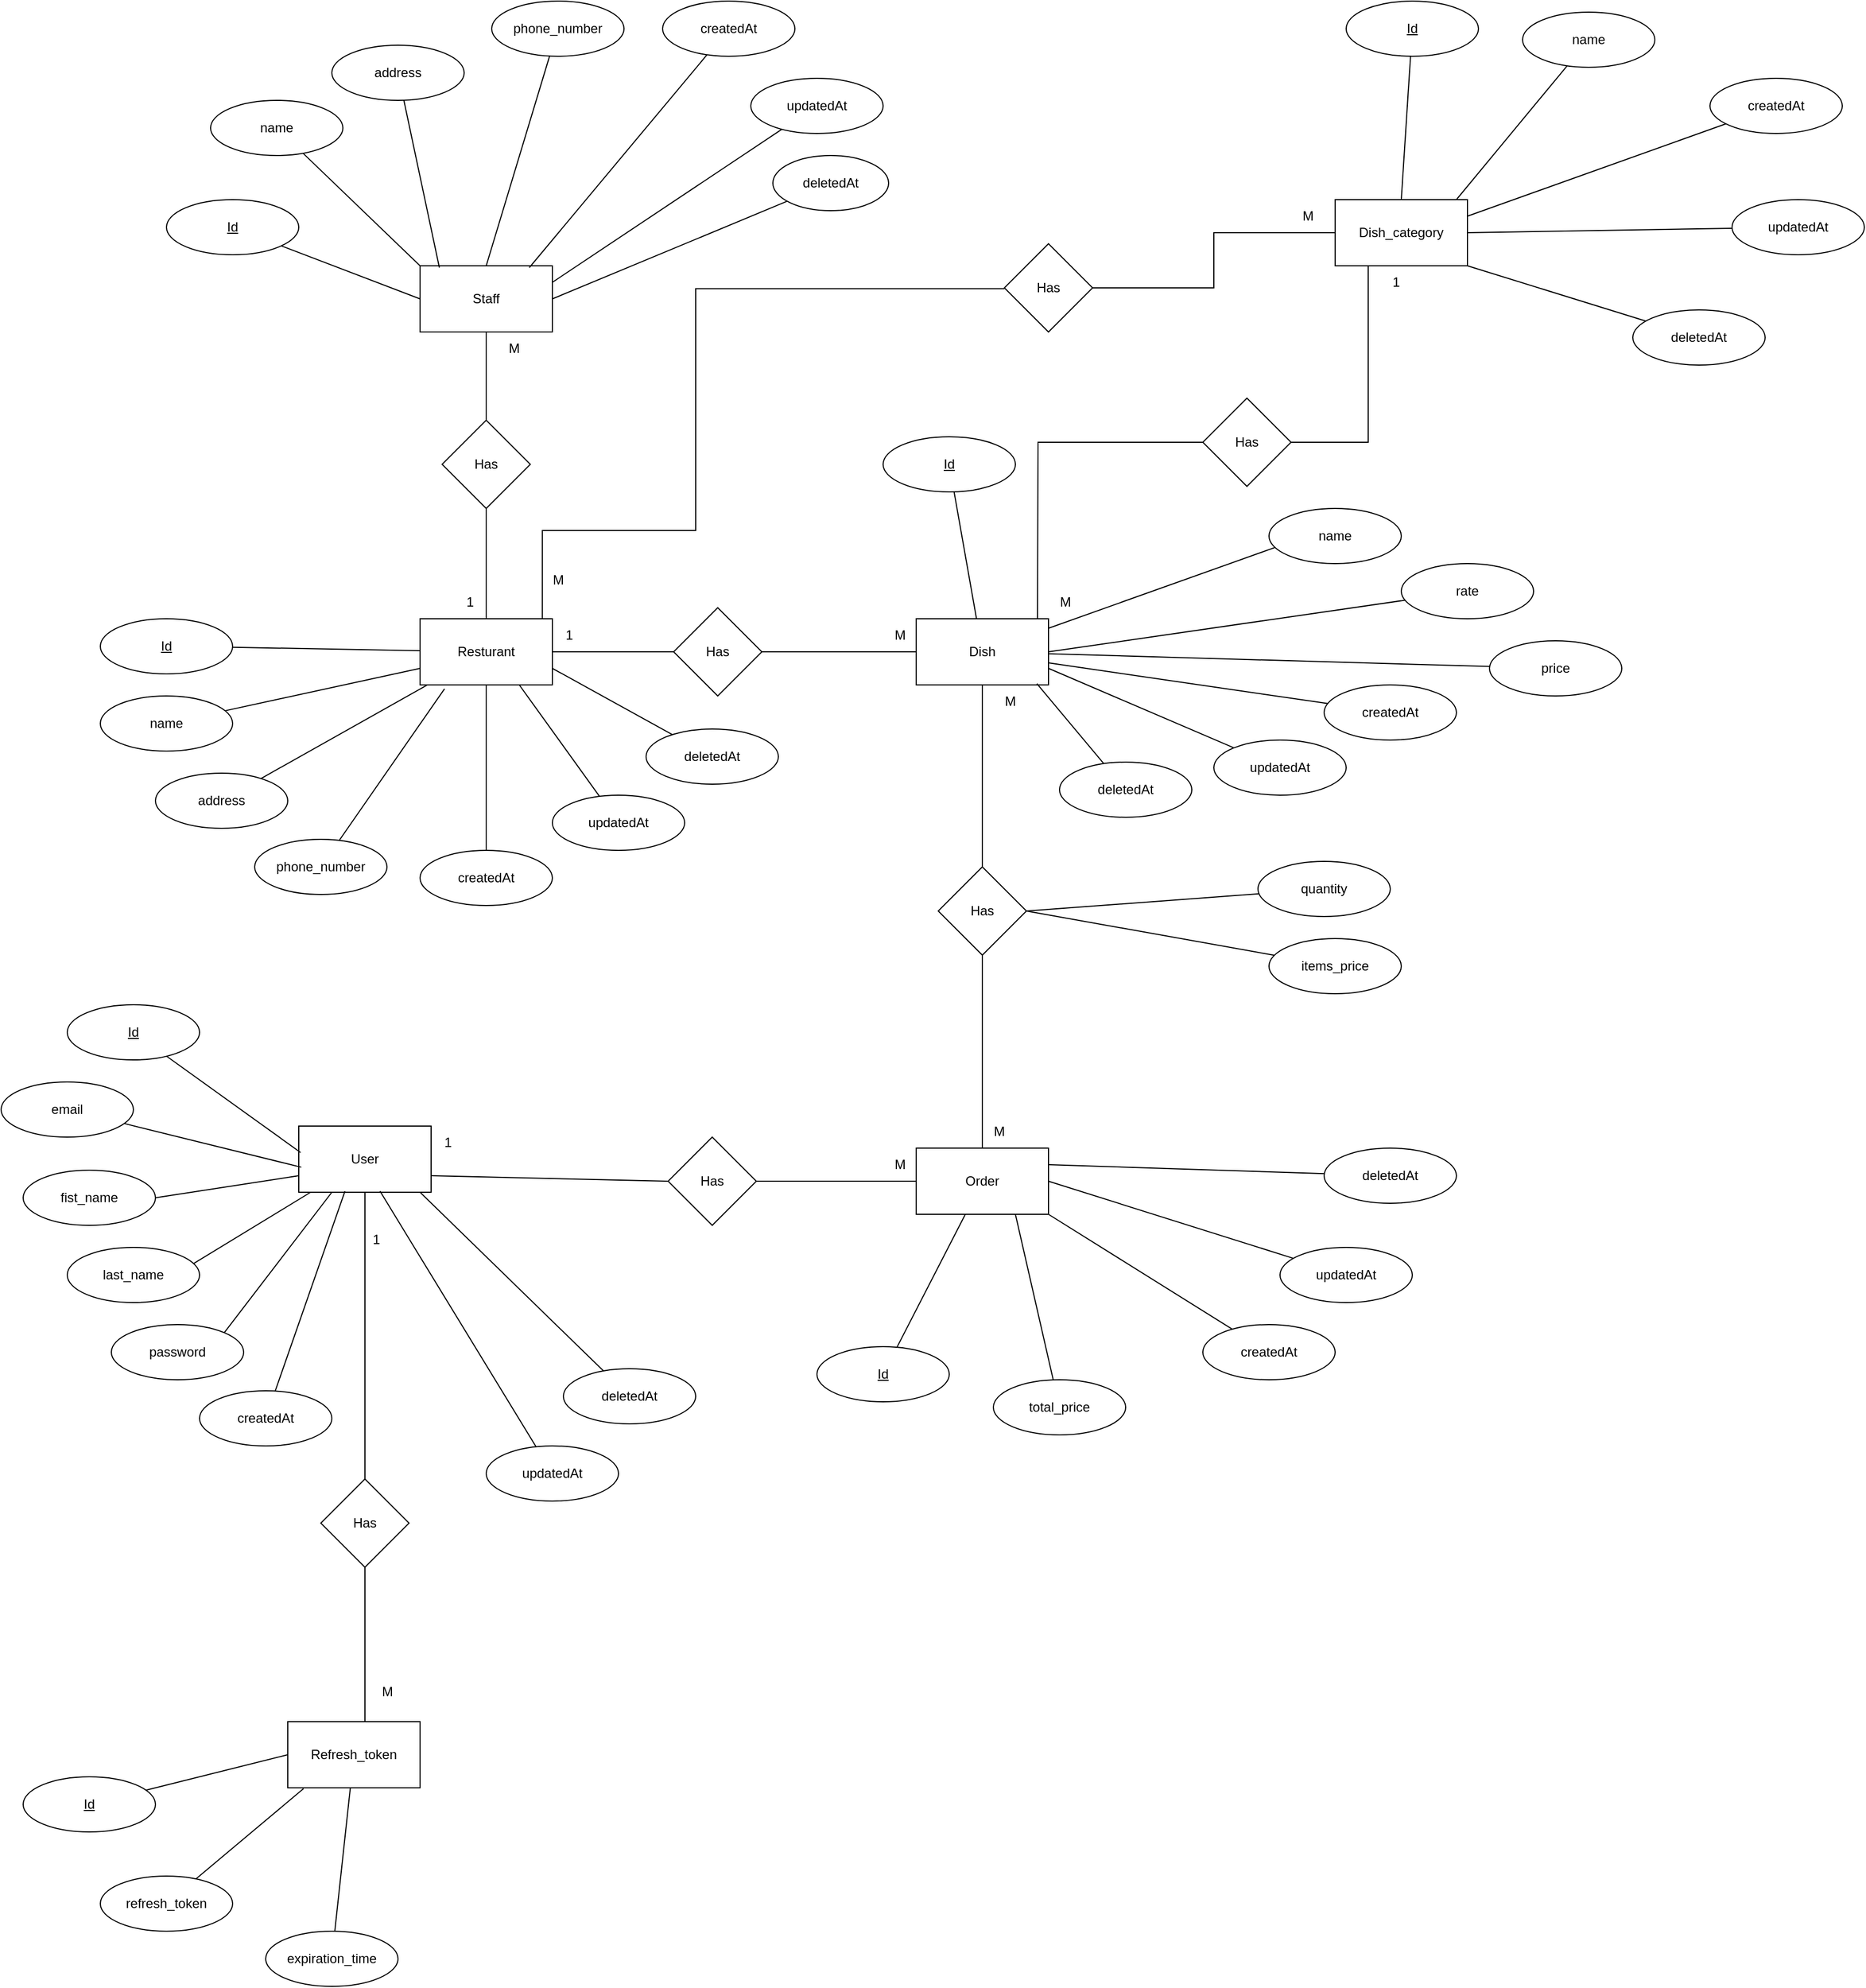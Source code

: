 <mxfile version="21.6.8" type="device">
  <diagram name="Page-1" id="Ez8tw3xn4K3hDOWGEaLP">
    <mxGraphModel dx="2119" dy="1952" grid="1" gridSize="10" guides="1" tooltips="1" connect="1" arrows="1" fold="1" page="1" pageScale="1" pageWidth="850" pageHeight="1100" math="0" shadow="0">
      <root>
        <mxCell id="0" />
        <mxCell id="1" parent="0" />
        <mxCell id="Iy1zn6QLPP3a1kZJsnSa-1" value="User" style="rounded=0;whiteSpace=wrap;html=1;" parent="1" vertex="1">
          <mxGeometry x="90" y="670" width="120" height="60" as="geometry" />
        </mxCell>
        <mxCell id="RkIBm2eehtI_gE-gvqEq-1" value="Resturant" style="rounded=0;whiteSpace=wrap;html=1;" parent="1" vertex="1">
          <mxGeometry x="200" y="210" width="120" height="60" as="geometry" />
        </mxCell>
        <mxCell id="lx_x5NE-ki8BI1AyEDL2-90" style="rounded=0;orthogonalLoop=1;jettySize=auto;html=1;entryX=0.056;entryY=0.699;entryDx=0;entryDy=0;entryPerimeter=0;endArrow=none;endFill=0;" parent="1" source="lx_x5NE-ki8BI1AyEDL2-1" target="lx_x5NE-ki8BI1AyEDL2-88" edge="1">
          <mxGeometry relative="1" as="geometry" />
        </mxCell>
        <mxCell id="lx_x5NE-ki8BI1AyEDL2-1" value="Dish" style="whiteSpace=wrap;html=1;" parent="1" vertex="1">
          <mxGeometry x="650" y="210" width="120" height="60" as="geometry" />
        </mxCell>
        <mxCell id="lx_x5NE-ki8BI1AyEDL2-3" style="edgeStyle=orthogonalEdgeStyle;rounded=0;orthogonalLoop=1;jettySize=auto;html=1;entryX=0;entryY=0.5;entryDx=0;entryDy=0;endArrow=none;endFill=0;" parent="1" source="lx_x5NE-ki8BI1AyEDL2-2" target="lx_x5NE-ki8BI1AyEDL2-1" edge="1">
          <mxGeometry relative="1" as="geometry" />
        </mxCell>
        <mxCell id="lx_x5NE-ki8BI1AyEDL2-4" style="edgeStyle=orthogonalEdgeStyle;rounded=0;orthogonalLoop=1;jettySize=auto;html=1;endArrow=none;endFill=0;" parent="1" source="lx_x5NE-ki8BI1AyEDL2-2" target="RkIBm2eehtI_gE-gvqEq-1" edge="1">
          <mxGeometry relative="1" as="geometry" />
        </mxCell>
        <mxCell id="lx_x5NE-ki8BI1AyEDL2-2" value="Has" style="rhombus;whiteSpace=wrap;html=1;" parent="1" vertex="1">
          <mxGeometry x="430" y="200" width="80" height="80" as="geometry" />
        </mxCell>
        <mxCell id="lx_x5NE-ki8BI1AyEDL2-5" value="1" style="text;html=1;align=center;verticalAlign=middle;resizable=0;points=[];autosize=1;strokeColor=none;fillColor=none;" parent="1" vertex="1">
          <mxGeometry x="320" y="210" width="30" height="30" as="geometry" />
        </mxCell>
        <mxCell id="lx_x5NE-ki8BI1AyEDL2-8" value="M" style="text;html=1;align=center;verticalAlign=middle;resizable=0;points=[];autosize=1;strokeColor=none;fillColor=none;" parent="1" vertex="1">
          <mxGeometry x="620" y="210" width="30" height="30" as="geometry" />
        </mxCell>
        <mxCell id="lx_x5NE-ki8BI1AyEDL2-9" value="Order" style="whiteSpace=wrap;html=1;" parent="1" vertex="1">
          <mxGeometry x="650" y="690" width="120" height="60" as="geometry" />
        </mxCell>
        <mxCell id="lx_x5NE-ki8BI1AyEDL2-11" style="edgeStyle=orthogonalEdgeStyle;rounded=0;orthogonalLoop=1;jettySize=auto;html=1;endArrow=none;endFill=0;" parent="1" source="lx_x5NE-ki8BI1AyEDL2-10" target="lx_x5NE-ki8BI1AyEDL2-9" edge="1">
          <mxGeometry relative="1" as="geometry" />
        </mxCell>
        <mxCell id="lx_x5NE-ki8BI1AyEDL2-12" style="edgeStyle=orthogonalEdgeStyle;rounded=0;orthogonalLoop=1;jettySize=auto;html=1;entryX=0.5;entryY=1;entryDx=0;entryDy=0;endArrow=none;endFill=0;" parent="1" source="lx_x5NE-ki8BI1AyEDL2-10" target="lx_x5NE-ki8BI1AyEDL2-1" edge="1">
          <mxGeometry relative="1" as="geometry" />
        </mxCell>
        <mxCell id="lx_x5NE-ki8BI1AyEDL2-10" value="Has" style="rhombus;whiteSpace=wrap;html=1;" parent="1" vertex="1">
          <mxGeometry x="670" y="435" width="80" height="80" as="geometry" />
        </mxCell>
        <mxCell id="lx_x5NE-ki8BI1AyEDL2-13" value="M" style="text;html=1;align=center;verticalAlign=middle;resizable=0;points=[];autosize=1;strokeColor=none;fillColor=none;" parent="1" vertex="1">
          <mxGeometry x="710" y="660" width="30" height="30" as="geometry" />
        </mxCell>
        <mxCell id="lx_x5NE-ki8BI1AyEDL2-14" value="M" style="text;html=1;align=center;verticalAlign=middle;resizable=0;points=[];autosize=1;strokeColor=none;fillColor=none;" parent="1" vertex="1">
          <mxGeometry x="720" y="270" width="30" height="30" as="geometry" />
        </mxCell>
        <mxCell id="lx_x5NE-ki8BI1AyEDL2-16" style="edgeStyle=orthogonalEdgeStyle;rounded=0;orthogonalLoop=1;jettySize=auto;html=1;endArrow=none;endFill=0;" parent="1" source="lx_x5NE-ki8BI1AyEDL2-15" target="lx_x5NE-ki8BI1AyEDL2-9" edge="1">
          <mxGeometry relative="1" as="geometry" />
        </mxCell>
        <mxCell id="lx_x5NE-ki8BI1AyEDL2-17" style="rounded=0;orthogonalLoop=1;jettySize=auto;html=1;endArrow=none;endFill=0;exitX=0;exitY=0.5;exitDx=0;exitDy=0;entryX=1;entryY=0.75;entryDx=0;entryDy=0;" parent="1" source="lx_x5NE-ki8BI1AyEDL2-15" target="Iy1zn6QLPP3a1kZJsnSa-1" edge="1">
          <mxGeometry relative="1" as="geometry">
            <mxPoint x="365" y="700" as="sourcePoint" />
          </mxGeometry>
        </mxCell>
        <mxCell id="lx_x5NE-ki8BI1AyEDL2-15" value="Has" style="rhombus;whiteSpace=wrap;html=1;" parent="1" vertex="1">
          <mxGeometry x="425" y="680" width="80" height="80" as="geometry" />
        </mxCell>
        <mxCell id="lx_x5NE-ki8BI1AyEDL2-18" value="M" style="text;html=1;align=center;verticalAlign=middle;resizable=0;points=[];autosize=1;strokeColor=none;fillColor=none;" parent="1" vertex="1">
          <mxGeometry x="620" y="690" width="30" height="30" as="geometry" />
        </mxCell>
        <mxCell id="lx_x5NE-ki8BI1AyEDL2-19" value="1" style="text;html=1;align=center;verticalAlign=middle;resizable=0;points=[];autosize=1;strokeColor=none;fillColor=none;" parent="1" vertex="1">
          <mxGeometry x="210" y="670" width="30" height="30" as="geometry" />
        </mxCell>
        <mxCell id="lx_x5NE-ki8BI1AyEDL2-20" value="Staff" style="whiteSpace=wrap;html=1;" parent="1" vertex="1">
          <mxGeometry x="200" y="-110" width="120" height="60" as="geometry" />
        </mxCell>
        <mxCell id="lx_x5NE-ki8BI1AyEDL2-22" style="edgeStyle=orthogonalEdgeStyle;rounded=0;orthogonalLoop=1;jettySize=auto;html=1;entryX=0.5;entryY=0;entryDx=0;entryDy=0;endArrow=none;endFill=0;" parent="1" source="lx_x5NE-ki8BI1AyEDL2-21" target="RkIBm2eehtI_gE-gvqEq-1" edge="1">
          <mxGeometry relative="1" as="geometry" />
        </mxCell>
        <mxCell id="lx_x5NE-ki8BI1AyEDL2-23" style="edgeStyle=orthogonalEdgeStyle;rounded=0;orthogonalLoop=1;jettySize=auto;html=1;endArrow=none;endFill=0;" parent="1" source="lx_x5NE-ki8BI1AyEDL2-21" target="lx_x5NE-ki8BI1AyEDL2-20" edge="1">
          <mxGeometry relative="1" as="geometry" />
        </mxCell>
        <mxCell id="lx_x5NE-ki8BI1AyEDL2-21" value="Has" style="rhombus;whiteSpace=wrap;html=1;" parent="1" vertex="1">
          <mxGeometry x="220" y="30" width="80" height="80" as="geometry" />
        </mxCell>
        <mxCell id="lx_x5NE-ki8BI1AyEDL2-29" style="rounded=0;orthogonalLoop=1;jettySize=auto;html=1;entryX=0.014;entryY=0.4;entryDx=0;entryDy=0;entryPerimeter=0;endArrow=none;endFill=0;" parent="1" source="lx_x5NE-ki8BI1AyEDL2-24" target="Iy1zn6QLPP3a1kZJsnSa-1" edge="1">
          <mxGeometry relative="1" as="geometry" />
        </mxCell>
        <mxCell id="lx_x5NE-ki8BI1AyEDL2-24" value="&lt;u&gt;Id&lt;/u&gt;" style="ellipse;whiteSpace=wrap;html=1;" parent="1" vertex="1">
          <mxGeometry x="-120" y="560" width="120" height="50" as="geometry" />
        </mxCell>
        <mxCell id="lx_x5NE-ki8BI1AyEDL2-31" style="rounded=0;orthogonalLoop=1;jettySize=auto;html=1;endArrow=none;endFill=0;" parent="1" source="lx_x5NE-ki8BI1AyEDL2-25" target="RkIBm2eehtI_gE-gvqEq-1" edge="1">
          <mxGeometry relative="1" as="geometry" />
        </mxCell>
        <mxCell id="lx_x5NE-ki8BI1AyEDL2-25" value="&lt;u&gt;Id&lt;/u&gt;" style="ellipse;whiteSpace=wrap;html=1;" parent="1" vertex="1">
          <mxGeometry x="-90" y="210" width="120" height="50" as="geometry" />
        </mxCell>
        <mxCell id="lx_x5NE-ki8BI1AyEDL2-30" style="rounded=0;orthogonalLoop=1;jettySize=auto;html=1;endArrow=none;endFill=0;" parent="1" source="lx_x5NE-ki8BI1AyEDL2-26" target="lx_x5NE-ki8BI1AyEDL2-9" edge="1">
          <mxGeometry relative="1" as="geometry" />
        </mxCell>
        <mxCell id="lx_x5NE-ki8BI1AyEDL2-26" value="&lt;u&gt;Id&lt;/u&gt;" style="ellipse;whiteSpace=wrap;html=1;" parent="1" vertex="1">
          <mxGeometry x="560" y="870" width="120" height="50" as="geometry" />
        </mxCell>
        <mxCell id="lx_x5NE-ki8BI1AyEDL2-32" style="rounded=0;orthogonalLoop=1;jettySize=auto;html=1;endArrow=none;endFill=0;" parent="1" source="lx_x5NE-ki8BI1AyEDL2-27" target="lx_x5NE-ki8BI1AyEDL2-1" edge="1">
          <mxGeometry relative="1" as="geometry" />
        </mxCell>
        <mxCell id="lx_x5NE-ki8BI1AyEDL2-27" value="&lt;u&gt;Id&lt;/u&gt;" style="ellipse;whiteSpace=wrap;html=1;" parent="1" vertex="1">
          <mxGeometry x="620" y="45" width="120" height="50" as="geometry" />
        </mxCell>
        <mxCell id="lx_x5NE-ki8BI1AyEDL2-33" style="rounded=0;orthogonalLoop=1;jettySize=auto;html=1;entryX=0;entryY=0.5;entryDx=0;entryDy=0;endArrow=none;endFill=0;" parent="1" source="lx_x5NE-ki8BI1AyEDL2-28" target="lx_x5NE-ki8BI1AyEDL2-20" edge="1">
          <mxGeometry relative="1" as="geometry" />
        </mxCell>
        <mxCell id="lx_x5NE-ki8BI1AyEDL2-28" value="&lt;u&gt;Id&lt;/u&gt;" style="ellipse;whiteSpace=wrap;html=1;" parent="1" vertex="1">
          <mxGeometry x="-30" y="-170" width="120" height="50" as="geometry" />
        </mxCell>
        <mxCell id="lx_x5NE-ki8BI1AyEDL2-35" value="fist_name" style="ellipse;whiteSpace=wrap;html=1;" parent="1" vertex="1">
          <mxGeometry x="-160" y="710" width="120" height="50" as="geometry" />
        </mxCell>
        <mxCell id="lx_x5NE-ki8BI1AyEDL2-36" value="last_name" style="ellipse;whiteSpace=wrap;html=1;" parent="1" vertex="1">
          <mxGeometry x="-120" y="780" width="120" height="50" as="geometry" />
        </mxCell>
        <mxCell id="lx_x5NE-ki8BI1AyEDL2-55" style="rounded=0;orthogonalLoop=1;jettySize=auto;html=1;entryX=0.019;entryY=0.622;entryDx=0;entryDy=0;entryPerimeter=0;endArrow=none;endFill=0;" parent="1" source="lx_x5NE-ki8BI1AyEDL2-38" target="Iy1zn6QLPP3a1kZJsnSa-1" edge="1">
          <mxGeometry relative="1" as="geometry" />
        </mxCell>
        <mxCell id="lx_x5NE-ki8BI1AyEDL2-38" value="email" style="ellipse;whiteSpace=wrap;html=1;" parent="1" vertex="1">
          <mxGeometry x="-180" y="630" width="120" height="50" as="geometry" />
        </mxCell>
        <mxCell id="lx_x5NE-ki8BI1AyEDL2-39" value="password" style="ellipse;whiteSpace=wrap;html=1;" parent="1" vertex="1">
          <mxGeometry x="-80" y="850" width="120" height="50" as="geometry" />
        </mxCell>
        <mxCell id="lx_x5NE-ki8BI1AyEDL2-59" style="rounded=0;orthogonalLoop=1;jettySize=auto;html=1;entryX=0.349;entryY=0.984;entryDx=0;entryDy=0;entryPerimeter=0;endArrow=none;endFill=0;" parent="1" source="lx_x5NE-ki8BI1AyEDL2-40" target="Iy1zn6QLPP3a1kZJsnSa-1" edge="1">
          <mxGeometry relative="1" as="geometry" />
        </mxCell>
        <mxCell id="lx_x5NE-ki8BI1AyEDL2-40" value="createdAt" style="ellipse;whiteSpace=wrap;html=1;" parent="1" vertex="1">
          <mxGeometry y="910" width="120" height="50" as="geometry" />
        </mxCell>
        <mxCell id="lx_x5NE-ki8BI1AyEDL2-60" style="rounded=0;orthogonalLoop=1;jettySize=auto;html=1;entryX=0.614;entryY=0.984;entryDx=0;entryDy=0;entryPerimeter=0;endArrow=none;endFill=0;" parent="1" source="lx_x5NE-ki8BI1AyEDL2-41" target="Iy1zn6QLPP3a1kZJsnSa-1" edge="1">
          <mxGeometry relative="1" as="geometry" />
        </mxCell>
        <mxCell id="lx_x5NE-ki8BI1AyEDL2-41" value="updatedAt" style="ellipse;whiteSpace=wrap;html=1;" parent="1" vertex="1">
          <mxGeometry x="260" y="960" width="120" height="50" as="geometry" />
        </mxCell>
        <mxCell id="lx_x5NE-ki8BI1AyEDL2-61" style="rounded=0;orthogonalLoop=1;jettySize=auto;html=1;entryX=0.92;entryY=1.007;entryDx=0;entryDy=0;entryPerimeter=0;endArrow=none;endFill=0;" parent="1" source="lx_x5NE-ki8BI1AyEDL2-42" target="Iy1zn6QLPP3a1kZJsnSa-1" edge="1">
          <mxGeometry relative="1" as="geometry" />
        </mxCell>
        <mxCell id="lx_x5NE-ki8BI1AyEDL2-42" value="deletedAt" style="ellipse;whiteSpace=wrap;html=1;" parent="1" vertex="1">
          <mxGeometry x="330" y="890" width="120" height="50" as="geometry" />
        </mxCell>
        <mxCell id="lx_x5NE-ki8BI1AyEDL2-102" style="rounded=0;orthogonalLoop=1;jettySize=auto;html=1;entryX=1;entryY=1;entryDx=0;entryDy=0;endArrow=none;endFill=0;" parent="1" source="lx_x5NE-ki8BI1AyEDL2-43" target="lx_x5NE-ki8BI1AyEDL2-9" edge="1">
          <mxGeometry relative="1" as="geometry" />
        </mxCell>
        <mxCell id="lx_x5NE-ki8BI1AyEDL2-43" value="createdAt" style="ellipse;whiteSpace=wrap;html=1;" parent="1" vertex="1">
          <mxGeometry x="910" y="850" width="120" height="50" as="geometry" />
        </mxCell>
        <mxCell id="lx_x5NE-ki8BI1AyEDL2-103" style="rounded=0;orthogonalLoop=1;jettySize=auto;html=1;entryX=1;entryY=0.5;entryDx=0;entryDy=0;endArrow=none;endFill=0;" parent="1" source="lx_x5NE-ki8BI1AyEDL2-44" target="lx_x5NE-ki8BI1AyEDL2-9" edge="1">
          <mxGeometry relative="1" as="geometry" />
        </mxCell>
        <mxCell id="lx_x5NE-ki8BI1AyEDL2-44" value="updatedAt" style="ellipse;whiteSpace=wrap;html=1;" parent="1" vertex="1">
          <mxGeometry x="980" y="780" width="120" height="50" as="geometry" />
        </mxCell>
        <mxCell id="lx_x5NE-ki8BI1AyEDL2-104" style="rounded=0;orthogonalLoop=1;jettySize=auto;html=1;entryX=1;entryY=0.25;entryDx=0;entryDy=0;endArrow=none;endFill=0;" parent="1" source="lx_x5NE-ki8BI1AyEDL2-45" target="lx_x5NE-ki8BI1AyEDL2-9" edge="1">
          <mxGeometry relative="1" as="geometry" />
        </mxCell>
        <mxCell id="lx_x5NE-ki8BI1AyEDL2-45" value="deletedAt" style="ellipse;whiteSpace=wrap;html=1;" parent="1" vertex="1">
          <mxGeometry x="1020" y="690" width="120" height="50" as="geometry" />
        </mxCell>
        <mxCell id="lx_x5NE-ki8BI1AyEDL2-92" style="rounded=0;orthogonalLoop=1;jettySize=auto;html=1;endArrow=none;endFill=0;entryX=1;entryY=0.667;entryDx=0;entryDy=0;entryPerimeter=0;" parent="1" source="lx_x5NE-ki8BI1AyEDL2-46" target="lx_x5NE-ki8BI1AyEDL2-1" edge="1">
          <mxGeometry relative="1" as="geometry" />
        </mxCell>
        <mxCell id="lx_x5NE-ki8BI1AyEDL2-46" value="createdAt" style="ellipse;whiteSpace=wrap;html=1;" parent="1" vertex="1">
          <mxGeometry x="1020" y="270" width="120" height="50" as="geometry" />
        </mxCell>
        <mxCell id="lx_x5NE-ki8BI1AyEDL2-93" style="rounded=0;orthogonalLoop=1;jettySize=auto;html=1;entryX=1;entryY=0.75;entryDx=0;entryDy=0;endArrow=none;endFill=0;" parent="1" source="lx_x5NE-ki8BI1AyEDL2-47" target="lx_x5NE-ki8BI1AyEDL2-1" edge="1">
          <mxGeometry relative="1" as="geometry" />
        </mxCell>
        <mxCell id="lx_x5NE-ki8BI1AyEDL2-47" value="updatedAt" style="ellipse;whiteSpace=wrap;html=1;" parent="1" vertex="1">
          <mxGeometry x="920" y="320" width="120" height="50" as="geometry" />
        </mxCell>
        <mxCell id="lx_x5NE-ki8BI1AyEDL2-94" style="rounded=0;orthogonalLoop=1;jettySize=auto;html=1;entryX=0.912;entryY=0.981;entryDx=0;entryDy=0;entryPerimeter=0;endArrow=none;endFill=0;" parent="1" source="lx_x5NE-ki8BI1AyEDL2-48" target="lx_x5NE-ki8BI1AyEDL2-1" edge="1">
          <mxGeometry relative="1" as="geometry" />
        </mxCell>
        <mxCell id="lx_x5NE-ki8BI1AyEDL2-48" value="deletedAt" style="ellipse;whiteSpace=wrap;html=1;" parent="1" vertex="1">
          <mxGeometry x="780" y="340" width="120" height="50" as="geometry" />
        </mxCell>
        <mxCell id="lx_x5NE-ki8BI1AyEDL2-69" style="rounded=0;orthogonalLoop=1;jettySize=auto;html=1;endArrow=none;endFill=0;" parent="1" source="lx_x5NE-ki8BI1AyEDL2-49" target="RkIBm2eehtI_gE-gvqEq-1" edge="1">
          <mxGeometry relative="1" as="geometry" />
        </mxCell>
        <mxCell id="lx_x5NE-ki8BI1AyEDL2-49" value="createdAt" style="ellipse;whiteSpace=wrap;html=1;" parent="1" vertex="1">
          <mxGeometry x="200" y="420" width="120" height="50" as="geometry" />
        </mxCell>
        <mxCell id="lx_x5NE-ki8BI1AyEDL2-70" style="rounded=0;orthogonalLoop=1;jettySize=auto;html=1;entryX=0.75;entryY=1;entryDx=0;entryDy=0;endArrow=none;endFill=0;" parent="1" source="lx_x5NE-ki8BI1AyEDL2-50" target="RkIBm2eehtI_gE-gvqEq-1" edge="1">
          <mxGeometry relative="1" as="geometry" />
        </mxCell>
        <mxCell id="lx_x5NE-ki8BI1AyEDL2-50" value="updatedAt" style="ellipse;whiteSpace=wrap;html=1;" parent="1" vertex="1">
          <mxGeometry x="320" y="370" width="120" height="50" as="geometry" />
        </mxCell>
        <mxCell id="lx_x5NE-ki8BI1AyEDL2-71" style="rounded=0;orthogonalLoop=1;jettySize=auto;html=1;entryX=1;entryY=0.75;entryDx=0;entryDy=0;endArrow=none;endFill=0;" parent="1" source="lx_x5NE-ki8BI1AyEDL2-51" target="RkIBm2eehtI_gE-gvqEq-1" edge="1">
          <mxGeometry relative="1" as="geometry" />
        </mxCell>
        <mxCell id="lx_x5NE-ki8BI1AyEDL2-51" value="deletedAt" style="ellipse;whiteSpace=wrap;html=1;" parent="1" vertex="1">
          <mxGeometry x="405" y="310" width="120" height="50" as="geometry" />
        </mxCell>
        <mxCell id="lx_x5NE-ki8BI1AyEDL2-122" style="rounded=0;orthogonalLoop=1;jettySize=auto;html=1;entryX=0.826;entryY=0.027;entryDx=0;entryDy=0;entryPerimeter=0;endArrow=none;endFill=0;" parent="1" source="lx_x5NE-ki8BI1AyEDL2-52" target="lx_x5NE-ki8BI1AyEDL2-20" edge="1">
          <mxGeometry relative="1" as="geometry" />
        </mxCell>
        <mxCell id="lx_x5NE-ki8BI1AyEDL2-52" value="createdAt" style="ellipse;whiteSpace=wrap;html=1;" parent="1" vertex="1">
          <mxGeometry x="420" y="-350" width="120" height="50" as="geometry" />
        </mxCell>
        <mxCell id="lx_x5NE-ki8BI1AyEDL2-123" style="rounded=0;orthogonalLoop=1;jettySize=auto;html=1;entryX=1;entryY=0.25;entryDx=0;entryDy=0;endArrow=none;endFill=0;" parent="1" source="lx_x5NE-ki8BI1AyEDL2-53" target="lx_x5NE-ki8BI1AyEDL2-20" edge="1">
          <mxGeometry relative="1" as="geometry" />
        </mxCell>
        <mxCell id="lx_x5NE-ki8BI1AyEDL2-53" value="updatedAt" style="ellipse;whiteSpace=wrap;html=1;" parent="1" vertex="1">
          <mxGeometry x="500" y="-280" width="120" height="50" as="geometry" />
        </mxCell>
        <mxCell id="lx_x5NE-ki8BI1AyEDL2-124" style="rounded=0;orthogonalLoop=1;jettySize=auto;html=1;entryX=1;entryY=0.5;entryDx=0;entryDy=0;endArrow=none;endFill=0;" parent="1" source="lx_x5NE-ki8BI1AyEDL2-54" target="lx_x5NE-ki8BI1AyEDL2-20" edge="1">
          <mxGeometry relative="1" as="geometry" />
        </mxCell>
        <mxCell id="lx_x5NE-ki8BI1AyEDL2-54" value="deletedAt" style="ellipse;whiteSpace=wrap;html=1;" parent="1" vertex="1">
          <mxGeometry x="520" y="-210" width="105" height="50" as="geometry" />
        </mxCell>
        <mxCell id="lx_x5NE-ki8BI1AyEDL2-56" style="rounded=0;orthogonalLoop=1;jettySize=auto;html=1;entryX=0;entryY=0.75;entryDx=0;entryDy=0;endArrow=none;endFill=0;exitX=1;exitY=0.5;exitDx=0;exitDy=0;" parent="1" source="lx_x5NE-ki8BI1AyEDL2-35" target="Iy1zn6QLPP3a1kZJsnSa-1" edge="1">
          <mxGeometry relative="1" as="geometry">
            <mxPoint x="-58" y="678" as="sourcePoint" />
            <mxPoint x="102" y="717" as="targetPoint" />
          </mxGeometry>
        </mxCell>
        <mxCell id="lx_x5NE-ki8BI1AyEDL2-57" style="rounded=0;orthogonalLoop=1;jettySize=auto;html=1;endArrow=none;endFill=0;exitX=0.953;exitY=0.296;exitDx=0;exitDy=0;exitPerimeter=0;" parent="1" source="lx_x5NE-ki8BI1AyEDL2-36" target="Iy1zn6QLPP3a1kZJsnSa-1" edge="1">
          <mxGeometry relative="1" as="geometry">
            <mxPoint x="-10" y="800" as="sourcePoint" />
            <mxPoint x="112" y="727" as="targetPoint" />
          </mxGeometry>
        </mxCell>
        <mxCell id="lx_x5NE-ki8BI1AyEDL2-58" style="rounded=0;orthogonalLoop=1;jettySize=auto;html=1;entryX=0.25;entryY=1;entryDx=0;entryDy=0;endArrow=none;endFill=0;exitX=1;exitY=0;exitDx=0;exitDy=0;" parent="1" source="lx_x5NE-ki8BI1AyEDL2-39" target="Iy1zn6QLPP3a1kZJsnSa-1" edge="1">
          <mxGeometry relative="1" as="geometry">
            <mxPoint x="-38" y="698" as="sourcePoint" />
            <mxPoint x="122" y="737" as="targetPoint" />
          </mxGeometry>
        </mxCell>
        <mxCell id="lx_x5NE-ki8BI1AyEDL2-66" style="rounded=0;orthogonalLoop=1;jettySize=auto;html=1;entryX=0;entryY=0.75;entryDx=0;entryDy=0;endArrow=none;endFill=0;" parent="1" source="lx_x5NE-ki8BI1AyEDL2-62" target="RkIBm2eehtI_gE-gvqEq-1" edge="1">
          <mxGeometry relative="1" as="geometry" />
        </mxCell>
        <mxCell id="lx_x5NE-ki8BI1AyEDL2-62" value="name" style="ellipse;whiteSpace=wrap;html=1;" parent="1" vertex="1">
          <mxGeometry x="-90" y="280" width="120" height="50" as="geometry" />
        </mxCell>
        <mxCell id="lx_x5NE-ki8BI1AyEDL2-67" style="rounded=0;orthogonalLoop=1;jettySize=auto;html=1;endArrow=none;endFill=0;" parent="1" source="lx_x5NE-ki8BI1AyEDL2-64" target="RkIBm2eehtI_gE-gvqEq-1" edge="1">
          <mxGeometry relative="1" as="geometry" />
        </mxCell>
        <mxCell id="lx_x5NE-ki8BI1AyEDL2-64" value="address" style="ellipse;whiteSpace=wrap;html=1;" parent="1" vertex="1">
          <mxGeometry x="-40" y="350" width="120" height="50" as="geometry" />
        </mxCell>
        <mxCell id="lx_x5NE-ki8BI1AyEDL2-68" style="rounded=0;orthogonalLoop=1;jettySize=auto;html=1;entryX=0.185;entryY=1.059;entryDx=0;entryDy=0;entryPerimeter=0;endArrow=none;endFill=0;" parent="1" source="lx_x5NE-ki8BI1AyEDL2-65" target="RkIBm2eehtI_gE-gvqEq-1" edge="1">
          <mxGeometry relative="1" as="geometry" />
        </mxCell>
        <mxCell id="lx_x5NE-ki8BI1AyEDL2-65" value="phone_number" style="ellipse;whiteSpace=wrap;html=1;" parent="1" vertex="1">
          <mxGeometry x="50" y="410" width="120" height="50" as="geometry" />
        </mxCell>
        <mxCell id="lx_x5NE-ki8BI1AyEDL2-72" value="Dish_category" style="whiteSpace=wrap;html=1;" parent="1" vertex="1">
          <mxGeometry x="1030" y="-170" width="120" height="60" as="geometry" />
        </mxCell>
        <mxCell id="lx_x5NE-ki8BI1AyEDL2-111" style="rounded=0;orthogonalLoop=1;jettySize=auto;html=1;entryX=0.5;entryY=0;entryDx=0;entryDy=0;endArrow=none;endFill=0;" parent="1" source="lx_x5NE-ki8BI1AyEDL2-73" target="lx_x5NE-ki8BI1AyEDL2-72" edge="1">
          <mxGeometry relative="1" as="geometry" />
        </mxCell>
        <mxCell id="lx_x5NE-ki8BI1AyEDL2-73" value="&lt;u&gt;Id&lt;/u&gt;" style="ellipse;whiteSpace=wrap;html=1;" parent="1" vertex="1">
          <mxGeometry x="1040" y="-350" width="120" height="50" as="geometry" />
        </mxCell>
        <mxCell id="lx_x5NE-ki8BI1AyEDL2-75" style="edgeStyle=orthogonalEdgeStyle;rounded=0;orthogonalLoop=1;jettySize=auto;html=1;entryX=0.25;entryY=1;entryDx=0;entryDy=0;endArrow=none;endFill=0;" parent="1" source="lx_x5NE-ki8BI1AyEDL2-74" target="lx_x5NE-ki8BI1AyEDL2-72" edge="1">
          <mxGeometry relative="1" as="geometry" />
        </mxCell>
        <mxCell id="lx_x5NE-ki8BI1AyEDL2-76" style="edgeStyle=orthogonalEdgeStyle;rounded=0;orthogonalLoop=1;jettySize=auto;html=1;entryX=1;entryY=0;entryDx=0;entryDy=0;endArrow=none;endFill=0;" parent="1" source="lx_x5NE-ki8BI1AyEDL2-74" edge="1">
          <mxGeometry relative="1" as="geometry">
            <mxPoint x="900" y="50" as="sourcePoint" />
            <mxPoint x="760" y="210" as="targetPoint" />
          </mxGeometry>
        </mxCell>
        <mxCell id="lx_x5NE-ki8BI1AyEDL2-74" value="Has" style="rhombus;whiteSpace=wrap;html=1;" parent="1" vertex="1">
          <mxGeometry x="910" y="10" width="80" height="80" as="geometry" />
        </mxCell>
        <mxCell id="lx_x5NE-ki8BI1AyEDL2-77" value="M" style="text;html=1;align=center;verticalAlign=middle;resizable=0;points=[];autosize=1;strokeColor=none;fillColor=none;" parent="1" vertex="1">
          <mxGeometry x="770" y="180" width="30" height="30" as="geometry" />
        </mxCell>
        <mxCell id="lx_x5NE-ki8BI1AyEDL2-78" value="1" style="text;html=1;align=center;verticalAlign=middle;resizable=0;points=[];autosize=1;strokeColor=none;fillColor=none;" parent="1" vertex="1">
          <mxGeometry x="1070" y="-110" width="30" height="30" as="geometry" />
        </mxCell>
        <mxCell id="lx_x5NE-ki8BI1AyEDL2-80" style="edgeStyle=orthogonalEdgeStyle;rounded=0;orthogonalLoop=1;jettySize=auto;html=1;entryX=0;entryY=0.5;entryDx=0;entryDy=0;endArrow=none;endFill=0;" parent="1" source="lx_x5NE-ki8BI1AyEDL2-79" target="lx_x5NE-ki8BI1AyEDL2-72" edge="1">
          <mxGeometry relative="1" as="geometry" />
        </mxCell>
        <mxCell id="lx_x5NE-ki8BI1AyEDL2-81" style="edgeStyle=orthogonalEdgeStyle;rounded=0;orthogonalLoop=1;jettySize=auto;html=1;entryX=0.924;entryY=-0.012;entryDx=0;entryDy=0;entryPerimeter=0;endArrow=none;endFill=0;" parent="1" edge="1">
          <mxGeometry relative="1" as="geometry">
            <mxPoint x="730" y="-89.28" as="sourcePoint" />
            <mxPoint x="310.88" y="210.0" as="targetPoint" />
            <Array as="points">
              <mxPoint x="450" y="-89" />
              <mxPoint x="450" y="130" />
              <mxPoint x="311" y="130" />
            </Array>
          </mxGeometry>
        </mxCell>
        <mxCell id="lx_x5NE-ki8BI1AyEDL2-79" value="Has" style="rhombus;whiteSpace=wrap;html=1;" parent="1" vertex="1">
          <mxGeometry x="730" y="-130" width="80" height="80" as="geometry" />
        </mxCell>
        <mxCell id="lx_x5NE-ki8BI1AyEDL2-82" value="M" style="text;html=1;align=center;verticalAlign=middle;resizable=0;points=[];autosize=1;strokeColor=none;fillColor=none;" parent="1" vertex="1">
          <mxGeometry x="310" y="160" width="30" height="30" as="geometry" />
        </mxCell>
        <mxCell id="lx_x5NE-ki8BI1AyEDL2-83" value="M" style="text;html=1;align=center;verticalAlign=middle;resizable=0;points=[];autosize=1;strokeColor=none;fillColor=none;" parent="1" vertex="1">
          <mxGeometry x="270" y="-50" width="30" height="30" as="geometry" />
        </mxCell>
        <mxCell id="lx_x5NE-ki8BI1AyEDL2-84" value="1" style="text;html=1;align=center;verticalAlign=middle;resizable=0;points=[];autosize=1;strokeColor=none;fillColor=none;" parent="1" vertex="1">
          <mxGeometry x="230" y="180" width="30" height="30" as="geometry" />
        </mxCell>
        <mxCell id="lx_x5NE-ki8BI1AyEDL2-113" style="rounded=0;orthogonalLoop=1;jettySize=auto;html=1;entryX=1;entryY=0.25;entryDx=0;entryDy=0;endArrow=none;endFill=0;" parent="1" source="lx_x5NE-ki8BI1AyEDL2-85" target="lx_x5NE-ki8BI1AyEDL2-72" edge="1">
          <mxGeometry relative="1" as="geometry" />
        </mxCell>
        <mxCell id="lx_x5NE-ki8BI1AyEDL2-85" value="createdAt" style="ellipse;whiteSpace=wrap;html=1;" parent="1" vertex="1">
          <mxGeometry x="1370" y="-280" width="120" height="50" as="geometry" />
        </mxCell>
        <mxCell id="lx_x5NE-ki8BI1AyEDL2-114" style="rounded=0;orthogonalLoop=1;jettySize=auto;html=1;entryX=1;entryY=0.5;entryDx=0;entryDy=0;endArrow=none;endFill=0;" parent="1" source="lx_x5NE-ki8BI1AyEDL2-86" target="lx_x5NE-ki8BI1AyEDL2-72" edge="1">
          <mxGeometry relative="1" as="geometry" />
        </mxCell>
        <mxCell id="lx_x5NE-ki8BI1AyEDL2-86" value="updatedAt" style="ellipse;whiteSpace=wrap;html=1;" parent="1" vertex="1">
          <mxGeometry x="1390" y="-170" width="120" height="50" as="geometry" />
        </mxCell>
        <mxCell id="lx_x5NE-ki8BI1AyEDL2-115" style="rounded=0;orthogonalLoop=1;jettySize=auto;html=1;entryX=1;entryY=1;entryDx=0;entryDy=0;endArrow=none;endFill=0;" parent="1" source="lx_x5NE-ki8BI1AyEDL2-87" target="lx_x5NE-ki8BI1AyEDL2-72" edge="1">
          <mxGeometry relative="1" as="geometry" />
        </mxCell>
        <mxCell id="lx_x5NE-ki8BI1AyEDL2-87" value="deletedAt" style="ellipse;whiteSpace=wrap;html=1;" parent="1" vertex="1">
          <mxGeometry x="1300" y="-70" width="120" height="50" as="geometry" />
        </mxCell>
        <mxCell id="lx_x5NE-ki8BI1AyEDL2-88" value="name" style="ellipse;whiteSpace=wrap;html=1;" parent="1" vertex="1">
          <mxGeometry x="970" y="110" width="120" height="50" as="geometry" />
        </mxCell>
        <mxCell id="lx_x5NE-ki8BI1AyEDL2-91" style="rounded=0;orthogonalLoop=1;jettySize=auto;html=1;entryX=1;entryY=0.5;entryDx=0;entryDy=0;endArrow=none;endFill=0;" parent="1" source="lx_x5NE-ki8BI1AyEDL2-89" target="lx_x5NE-ki8BI1AyEDL2-1" edge="1">
          <mxGeometry relative="1" as="geometry" />
        </mxCell>
        <mxCell id="lx_x5NE-ki8BI1AyEDL2-89" value="rate" style="ellipse;whiteSpace=wrap;html=1;" parent="1" vertex="1">
          <mxGeometry x="1090" y="160" width="120" height="50" as="geometry" />
        </mxCell>
        <mxCell id="lx_x5NE-ki8BI1AyEDL2-96" style="rounded=0;orthogonalLoop=1;jettySize=auto;html=1;endArrow=none;endFill=0;" parent="1" source="lx_x5NE-ki8BI1AyEDL2-95" target="lx_x5NE-ki8BI1AyEDL2-1" edge="1">
          <mxGeometry relative="1" as="geometry" />
        </mxCell>
        <mxCell id="lx_x5NE-ki8BI1AyEDL2-95" value="price" style="ellipse;whiteSpace=wrap;html=1;" parent="1" vertex="1">
          <mxGeometry x="1170" y="230" width="120" height="50" as="geometry" />
        </mxCell>
        <mxCell id="lx_x5NE-ki8BI1AyEDL2-97" value="M" style="text;html=1;align=center;verticalAlign=middle;resizable=0;points=[];autosize=1;strokeColor=none;fillColor=none;" parent="1" vertex="1">
          <mxGeometry x="990" y="-170" width="30" height="30" as="geometry" />
        </mxCell>
        <mxCell id="lx_x5NE-ki8BI1AyEDL2-101" style="rounded=0;orthogonalLoop=1;jettySize=auto;html=1;entryX=0.75;entryY=1;entryDx=0;entryDy=0;endArrow=none;endFill=0;" parent="1" source="lx_x5NE-ki8BI1AyEDL2-100" target="lx_x5NE-ki8BI1AyEDL2-9" edge="1">
          <mxGeometry relative="1" as="geometry" />
        </mxCell>
        <mxCell id="lx_x5NE-ki8BI1AyEDL2-100" value="total_price" style="ellipse;whiteSpace=wrap;html=1;" parent="1" vertex="1">
          <mxGeometry x="720" y="900" width="120" height="50" as="geometry" />
        </mxCell>
        <mxCell id="lx_x5NE-ki8BI1AyEDL2-106" style="rounded=0;orthogonalLoop=1;jettySize=auto;html=1;entryX=1;entryY=0.5;entryDx=0;entryDy=0;endArrow=none;endFill=0;" parent="1" source="lx_x5NE-ki8BI1AyEDL2-105" target="lx_x5NE-ki8BI1AyEDL2-10" edge="1">
          <mxGeometry relative="1" as="geometry">
            <mxPoint x="770" y="455.0" as="targetPoint" />
          </mxGeometry>
        </mxCell>
        <mxCell id="lx_x5NE-ki8BI1AyEDL2-105" value="quantity" style="ellipse;whiteSpace=wrap;html=1;" parent="1" vertex="1">
          <mxGeometry x="960" y="430" width="120" height="50" as="geometry" />
        </mxCell>
        <mxCell id="lx_x5NE-ki8BI1AyEDL2-108" style="rounded=0;orthogonalLoop=1;jettySize=auto;html=1;entryX=1;entryY=0.5;entryDx=0;entryDy=0;endArrow=none;endFill=0;" parent="1" source="lx_x5NE-ki8BI1AyEDL2-107" target="lx_x5NE-ki8BI1AyEDL2-10" edge="1">
          <mxGeometry relative="1" as="geometry" />
        </mxCell>
        <mxCell id="lx_x5NE-ki8BI1AyEDL2-107" value="items_price" style="ellipse;whiteSpace=wrap;html=1;" parent="1" vertex="1">
          <mxGeometry x="970" y="500" width="120" height="50" as="geometry" />
        </mxCell>
        <mxCell id="lx_x5NE-ki8BI1AyEDL2-112" style="rounded=0;orthogonalLoop=1;jettySize=auto;html=1;endArrow=none;endFill=0;" parent="1" source="lx_x5NE-ki8BI1AyEDL2-110" edge="1">
          <mxGeometry relative="1" as="geometry">
            <mxPoint x="1140" y="-170" as="targetPoint" />
          </mxGeometry>
        </mxCell>
        <mxCell id="lx_x5NE-ki8BI1AyEDL2-110" value="name" style="ellipse;whiteSpace=wrap;html=1;" parent="1" vertex="1">
          <mxGeometry x="1200" y="-340" width="120" height="50" as="geometry" />
        </mxCell>
        <mxCell id="lx_x5NE-ki8BI1AyEDL2-119" style="rounded=0;orthogonalLoop=1;jettySize=auto;html=1;entryX=0;entryY=0;entryDx=0;entryDy=0;endArrow=none;endFill=0;" parent="1" source="lx_x5NE-ki8BI1AyEDL2-116" target="lx_x5NE-ki8BI1AyEDL2-20" edge="1">
          <mxGeometry relative="1" as="geometry" />
        </mxCell>
        <mxCell id="lx_x5NE-ki8BI1AyEDL2-116" value="name" style="ellipse;whiteSpace=wrap;html=1;" parent="1" vertex="1">
          <mxGeometry x="10" y="-260" width="120" height="50" as="geometry" />
        </mxCell>
        <mxCell id="lx_x5NE-ki8BI1AyEDL2-120" style="rounded=0;orthogonalLoop=1;jettySize=auto;html=1;entryX=0.146;entryY=0.027;entryDx=0;entryDy=0;entryPerimeter=0;endArrow=none;endFill=0;" parent="1" source="lx_x5NE-ki8BI1AyEDL2-117" target="lx_x5NE-ki8BI1AyEDL2-20" edge="1">
          <mxGeometry relative="1" as="geometry" />
        </mxCell>
        <mxCell id="lx_x5NE-ki8BI1AyEDL2-117" value="address" style="ellipse;whiteSpace=wrap;html=1;" parent="1" vertex="1">
          <mxGeometry x="120" y="-310" width="120" height="50" as="geometry" />
        </mxCell>
        <mxCell id="lx_x5NE-ki8BI1AyEDL2-121" style="rounded=0;orthogonalLoop=1;jettySize=auto;html=1;entryX=0.5;entryY=0;entryDx=0;entryDy=0;endArrow=none;endFill=0;" parent="1" source="lx_x5NE-ki8BI1AyEDL2-118" target="lx_x5NE-ki8BI1AyEDL2-20" edge="1">
          <mxGeometry relative="1" as="geometry" />
        </mxCell>
        <mxCell id="lx_x5NE-ki8BI1AyEDL2-118" value="phone_number" style="ellipse;whiteSpace=wrap;html=1;" parent="1" vertex="1">
          <mxGeometry x="265" y="-350" width="120" height="50" as="geometry" />
        </mxCell>
        <mxCell id="-FUS8LdP2koBkXhnjLxN-1" value="Refresh_token" style="whiteSpace=wrap;html=1;" vertex="1" parent="1">
          <mxGeometry x="80" y="1210" width="120" height="60" as="geometry" />
        </mxCell>
        <mxCell id="-FUS8LdP2koBkXhnjLxN-3" style="edgeStyle=orthogonalEdgeStyle;rounded=0;orthogonalLoop=1;jettySize=auto;html=1;endArrow=none;endFill=0;" edge="1" parent="1" source="-FUS8LdP2koBkXhnjLxN-2" target="Iy1zn6QLPP3a1kZJsnSa-1">
          <mxGeometry relative="1" as="geometry" />
        </mxCell>
        <mxCell id="-FUS8LdP2koBkXhnjLxN-4" style="edgeStyle=orthogonalEdgeStyle;rounded=0;orthogonalLoop=1;jettySize=auto;html=1;endArrow=none;endFill=0;" edge="1" parent="1" source="-FUS8LdP2koBkXhnjLxN-2">
          <mxGeometry relative="1" as="geometry">
            <mxPoint x="150" y="1210" as="targetPoint" />
            <Array as="points" />
          </mxGeometry>
        </mxCell>
        <mxCell id="-FUS8LdP2koBkXhnjLxN-2" value="Has" style="rhombus;whiteSpace=wrap;html=1;" vertex="1" parent="1">
          <mxGeometry x="110" y="990" width="80" height="80" as="geometry" />
        </mxCell>
        <mxCell id="-FUS8LdP2koBkXhnjLxN-11" style="rounded=0;orthogonalLoop=1;jettySize=auto;html=1;entryX=0;entryY=0.5;entryDx=0;entryDy=0;endArrow=none;endFill=0;" edge="1" parent="1" source="-FUS8LdP2koBkXhnjLxN-5" target="-FUS8LdP2koBkXhnjLxN-1">
          <mxGeometry relative="1" as="geometry" />
        </mxCell>
        <mxCell id="-FUS8LdP2koBkXhnjLxN-5" value="&lt;u&gt;Id&lt;/u&gt;" style="ellipse;whiteSpace=wrap;html=1;" vertex="1" parent="1">
          <mxGeometry x="-160" y="1260" width="120" height="50" as="geometry" />
        </mxCell>
        <mxCell id="-FUS8LdP2koBkXhnjLxN-12" style="rounded=0;orthogonalLoop=1;jettySize=auto;html=1;entryX=0.119;entryY=1.013;entryDx=0;entryDy=0;entryPerimeter=0;endArrow=none;endFill=0;" edge="1" parent="1" source="-FUS8LdP2koBkXhnjLxN-6" target="-FUS8LdP2koBkXhnjLxN-1">
          <mxGeometry relative="1" as="geometry" />
        </mxCell>
        <mxCell id="-FUS8LdP2koBkXhnjLxN-6" value="refresh_token" style="ellipse;whiteSpace=wrap;html=1;" vertex="1" parent="1">
          <mxGeometry x="-90" y="1350" width="120" height="50" as="geometry" />
        </mxCell>
        <mxCell id="-FUS8LdP2koBkXhnjLxN-13" style="rounded=0;orthogonalLoop=1;jettySize=auto;html=1;endArrow=none;endFill=0;" edge="1" parent="1" source="-FUS8LdP2koBkXhnjLxN-7" target="-FUS8LdP2koBkXhnjLxN-1">
          <mxGeometry relative="1" as="geometry" />
        </mxCell>
        <mxCell id="-FUS8LdP2koBkXhnjLxN-7" value="expiration_time" style="ellipse;whiteSpace=wrap;html=1;" vertex="1" parent="1">
          <mxGeometry x="60" y="1400" width="120" height="50" as="geometry" />
        </mxCell>
        <mxCell id="-FUS8LdP2koBkXhnjLxN-9" value="1" style="text;html=1;align=center;verticalAlign=middle;resizable=0;points=[];autosize=1;strokeColor=none;fillColor=none;" vertex="1" parent="1">
          <mxGeometry x="145" y="758" width="30" height="30" as="geometry" />
        </mxCell>
        <mxCell id="-FUS8LdP2koBkXhnjLxN-10" value="M" style="text;html=1;align=center;verticalAlign=middle;resizable=0;points=[];autosize=1;strokeColor=none;fillColor=none;" vertex="1" parent="1">
          <mxGeometry x="155" y="1168" width="30" height="30" as="geometry" />
        </mxCell>
      </root>
    </mxGraphModel>
  </diagram>
</mxfile>
